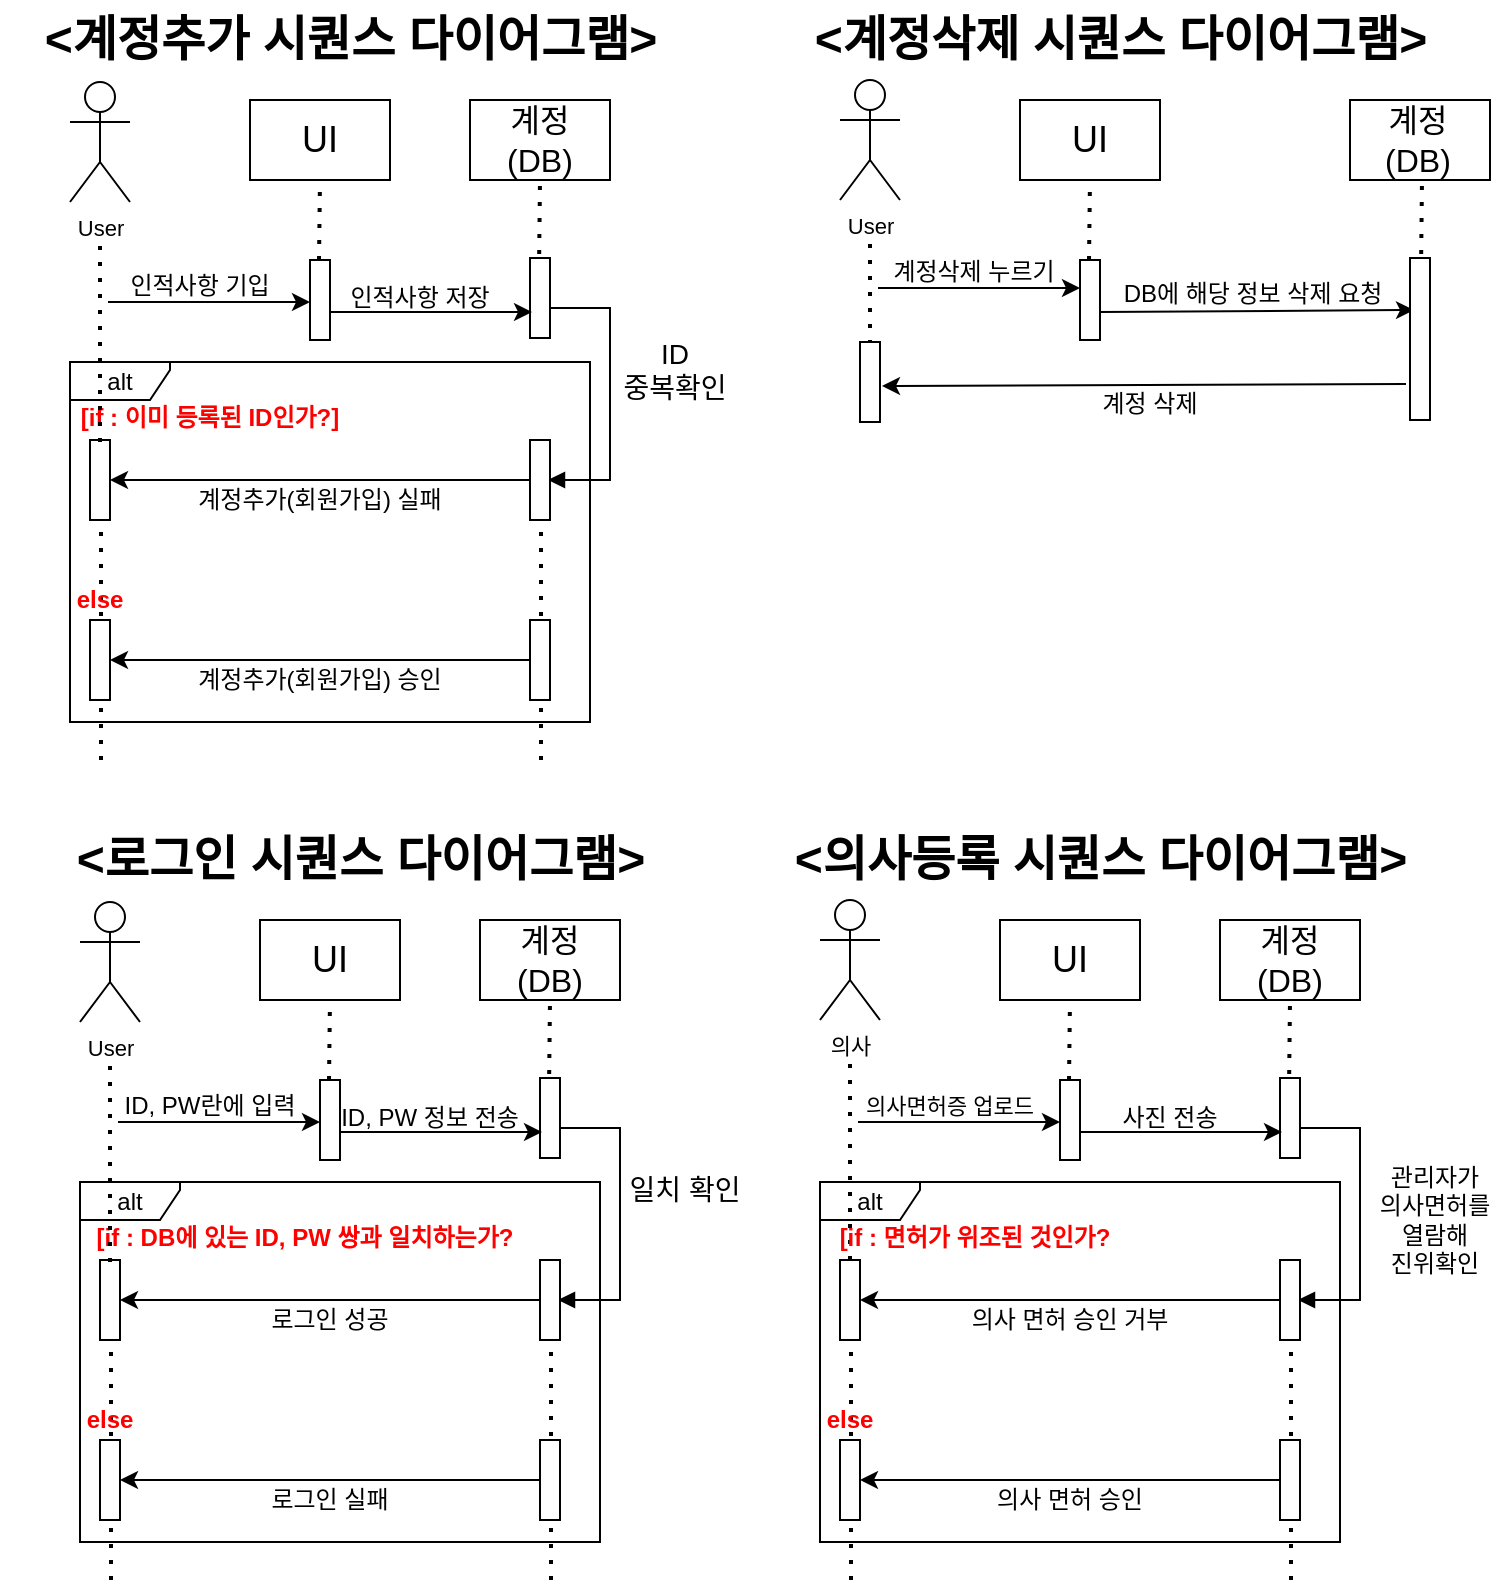<mxfile version="14.6.11" type="device"><diagram id="Q5XfDbSXSP2wn8ovhLd9" name="Page-1"><mxGraphModel dx="1422" dy="762" grid="1" gridSize="10" guides="1" tooltips="1" connect="1" arrows="1" fold="1" page="1" pageScale="1" pageWidth="827" pageHeight="1169" math="0" shadow="0"><root><mxCell id="0"/><mxCell id="1" parent="0"/><mxCell id="e2ZAd54SRRPIJOJSaUn3-184" value="" style="group" vertex="1" connectable="0" parent="1"><mxGeometry x="45" y="10" width="350" height="380" as="geometry"/></mxCell><mxCell id="e2ZAd54SRRPIJOJSaUn3-59" value="" style="endArrow=none;dashed=1;html=1;dashPattern=1 3;strokeWidth=2;" edge="1" parent="e2ZAd54SRRPIJOJSaUn3-184"><mxGeometry x="255.5" y="200" width="50" height="50" as="geometry"><mxPoint x="270.5" y="380" as="sourcePoint"/><mxPoint x="270.5" y="260" as="targetPoint"/></mxGeometry></mxCell><mxCell id="e2ZAd54SRRPIJOJSaUn3-58" value="" style="endArrow=none;dashed=1;html=1;dashPattern=1 3;strokeWidth=2;" edge="1" parent="e2ZAd54SRRPIJOJSaUn3-184"><mxGeometry x="35.5" y="200" width="50" height="50" as="geometry"><mxPoint x="50.5" y="380" as="sourcePoint"/><mxPoint x="50.5" y="260" as="targetPoint"/></mxGeometry></mxCell><mxCell id="e2ZAd54SRRPIJOJSaUn3-48" value="alt" style="shape=umlFrame;whiteSpace=wrap;html=1;fontSize=12;width=50;height=19;" vertex="1" parent="e2ZAd54SRRPIJOJSaUn3-184"><mxGeometry x="35" y="181" width="260" height="180" as="geometry"/></mxCell><mxCell id="e2ZAd54SRRPIJOJSaUn3-44" value="&amp;lt;계정추가 시퀀스 다이어그램&amp;gt;" style="text;strokeColor=none;fillColor=none;html=1;fontSize=24;fontStyle=1;verticalAlign=middle;align=center;" vertex="1" parent="e2ZAd54SRRPIJOJSaUn3-184"><mxGeometry width="350" height="40" as="geometry"/></mxCell><mxCell id="e2ZAd54SRRPIJOJSaUn3-4" value="" style="endArrow=classic;html=1;" edge="1" parent="e2ZAd54SRRPIJOJSaUn3-184"><mxGeometry x="35" y="29" width="50" height="50" as="geometry"><mxPoint x="54" y="151" as="sourcePoint"/><mxPoint x="155" y="151" as="targetPoint"/></mxGeometry></mxCell><mxCell id="e2ZAd54SRRPIJOJSaUn3-9" value="" style="group" vertex="1" connectable="0" parent="e2ZAd54SRRPIJOJSaUn3-184"><mxGeometry x="125" y="50" width="70" height="143" as="geometry"/></mxCell><mxCell id="e2ZAd54SRRPIJOJSaUn3-6" value="" style="endArrow=none;dashed=1;html=1;dashPattern=1 3;strokeWidth=2;" edge="1" parent="e2ZAd54SRRPIJOJSaUn3-9"><mxGeometry width="50" height="50" relative="1" as="geometry"><mxPoint x="34.5" y="80" as="sourcePoint"/><mxPoint x="35" y="40" as="targetPoint"/></mxGeometry></mxCell><mxCell id="e2ZAd54SRRPIJOJSaUn3-7" value="" style="verticalLabelPosition=bottom;verticalAlign=top;html=1;shape=mxgraph.basic.rect;fillColor2=none;strokeWidth=1;size=20;indent=5;" vertex="1" parent="e2ZAd54SRRPIJOJSaUn3-9"><mxGeometry width="70" height="40" as="geometry"/></mxCell><mxCell id="e2ZAd54SRRPIJOJSaUn3-8" value="UI" style="text;html=1;strokeColor=none;fillColor=none;align=center;verticalAlign=middle;whiteSpace=wrap;rounded=0;fontSize=18;" vertex="1" parent="e2ZAd54SRRPIJOJSaUn3-9"><mxGeometry y="5" width="70" height="30" as="geometry"/></mxCell><mxCell id="e2ZAd54SRRPIJOJSaUn3-33" value="인적사항 기입" style="text;html=1;strokeColor=none;fillColor=none;align=center;verticalAlign=middle;whiteSpace=wrap;rounded=0;fontSize=12;" vertex="1" parent="e2ZAd54SRRPIJOJSaUn3-9"><mxGeometry x="-80" y="83" width="110" height="20" as="geometry"/></mxCell><mxCell id="e2ZAd54SRRPIJOJSaUn3-10" value="" style="group" vertex="1" connectable="0" parent="e2ZAd54SRRPIJOJSaUn3-184"><mxGeometry x="235" y="41" width="70" height="143" as="geometry"/></mxCell><mxCell id="e2ZAd54SRRPIJOJSaUn3-12" value="" style="endArrow=none;dashed=1;html=1;dashPattern=1 3;strokeWidth=2;entryX=0.5;entryY=1;entryDx=0;entryDy=0;entryPerimeter=0;" edge="1" parent="e2ZAd54SRRPIJOJSaUn3-10" target="e2ZAd54SRRPIJOJSaUn3-13"><mxGeometry width="50" height="50" relative="1" as="geometry"><mxPoint x="34.5" y="94" as="sourcePoint"/><mxPoint x="35" y="54" as="targetPoint"/></mxGeometry></mxCell><mxCell id="e2ZAd54SRRPIJOJSaUn3-13" value="" style="verticalLabelPosition=bottom;verticalAlign=top;html=1;shape=mxgraph.basic.rect;fillColor2=none;strokeWidth=1;size=20;indent=5;" vertex="1" parent="e2ZAd54SRRPIJOJSaUn3-10"><mxGeometry y="9" width="70" height="40" as="geometry"/></mxCell><mxCell id="e2ZAd54SRRPIJOJSaUn3-14" value="계정&lt;br style=&quot;font-size: 16px;&quot;&gt;(DB)" style="text;html=1;strokeColor=none;fillColor=none;align=center;verticalAlign=middle;whiteSpace=wrap;rounded=0;fontSize=16;" vertex="1" parent="e2ZAd54SRRPIJOJSaUn3-10"><mxGeometry y="14" width="70" height="30" as="geometry"/></mxCell><mxCell id="e2ZAd54SRRPIJOJSaUn3-37" value="인적사항 저장" style="text;html=1;strokeColor=none;fillColor=none;align=center;verticalAlign=middle;whiteSpace=wrap;rounded=0;fontSize=12;" vertex="1" parent="e2ZAd54SRRPIJOJSaUn3-10"><mxGeometry x="-80" y="98" width="110" height="20" as="geometry"/></mxCell><mxCell id="e2ZAd54SRRPIJOJSaUn3-56" value="" style="verticalLabelPosition=bottom;verticalAlign=top;html=1;shape=mxgraph.basic.rect;fillColor2=none;strokeWidth=1;size=20;indent=5;" vertex="1" parent="e2ZAd54SRRPIJOJSaUn3-10"><mxGeometry x="-80" y="89" width="10" height="40" as="geometry"/></mxCell><mxCell id="e2ZAd54SRRPIJOJSaUn3-54" value="" style="verticalLabelPosition=bottom;verticalAlign=top;html=1;shape=mxgraph.basic.rect;fillColor2=none;strokeWidth=1;size=20;indent=5;" vertex="1" parent="e2ZAd54SRRPIJOJSaUn3-10"><mxGeometry x="30" y="88" width="10" height="40" as="geometry"/></mxCell><mxCell id="e2ZAd54SRRPIJOJSaUn3-15" value="" style="endArrow=classic;html=1;" edge="1" parent="e2ZAd54SRRPIJOJSaUn3-184"><mxGeometry x="36" y="16" width="50" height="50" as="geometry"><mxPoint x="165" y="156" as="sourcePoint"/><mxPoint x="266" y="156" as="targetPoint"/></mxGeometry></mxCell><mxCell id="e2ZAd54SRRPIJOJSaUn3-17" value="&lt;font style=&quot;font-size: 14px;&quot;&gt;ID&lt;br style=&quot;font-size: 14px;&quot;&gt;중복확인&lt;/font&gt;" style="edgeStyle=orthogonalEdgeStyle;html=1;align=center;spacingLeft=2;endArrow=block;rounded=0;entryX=0.9;entryY=0.5;fontSize=14;entryDx=0;entryDy=0;entryPerimeter=0;exitX=1;exitY=0.733;exitDx=0;exitDy=0;exitPerimeter=0;startArrow=none;" edge="1" parent="e2ZAd54SRRPIJOJSaUn3-184" source="e2ZAd54SRRPIJOJSaUn3-54"><mxGeometry x="-45" y="-10" as="geometry"><mxPoint x="275" y="167.98" as="sourcePoint"/><Array as="points"><mxPoint x="275" y="154"/><mxPoint x="305" y="154"/><mxPoint x="305" y="240"/></Array><mxPoint x="274" y="240" as="targetPoint"/><mxPoint x="61" y="-14" as="offset"/></mxGeometry></mxCell><mxCell id="e2ZAd54SRRPIJOJSaUn3-3" value="" style="verticalLabelPosition=bottom;verticalAlign=top;html=1;shape=mxgraph.basic.rect;fillColor2=none;strokeWidth=1;size=20;indent=5;" vertex="1" parent="e2ZAd54SRRPIJOJSaUn3-184"><mxGeometry x="45" y="220" width="10" height="40" as="geometry"/></mxCell><mxCell id="e2ZAd54SRRPIJOJSaUn3-18" value="" style="endArrow=classic;html=1;" edge="1" parent="e2ZAd54SRRPIJOJSaUn3-184"><mxGeometry x="45" y="210" width="50" height="50" as="geometry"><mxPoint x="265" y="240" as="sourcePoint"/><mxPoint x="55" y="240" as="targetPoint"/></mxGeometry></mxCell><mxCell id="e2ZAd54SRRPIJOJSaUn3-38" value="계정추가(회원가입) 실패" style="text;html=1;strokeColor=none;fillColor=none;align=center;verticalAlign=middle;whiteSpace=wrap;rounded=0;fontSize=12;" vertex="1" parent="e2ZAd54SRRPIJOJSaUn3-184"><mxGeometry x="90" y="240" width="140" height="20" as="geometry"/></mxCell><mxCell id="e2ZAd54SRRPIJOJSaUn3-24" value="" style="endArrow=classic;html=1;" edge="1" parent="e2ZAd54SRRPIJOJSaUn3-184"><mxGeometry x="45" y="300" width="50" height="50" as="geometry"><mxPoint x="265" y="330" as="sourcePoint"/><mxPoint x="55" y="330" as="targetPoint"/></mxGeometry></mxCell><mxCell id="e2ZAd54SRRPIJOJSaUn3-39" value="계정추가(회원가입) 승인" style="text;html=1;strokeColor=none;fillColor=none;align=center;verticalAlign=middle;whiteSpace=wrap;rounded=0;fontSize=12;" vertex="1" parent="e2ZAd54SRRPIJOJSaUn3-184"><mxGeometry x="90" y="330" width="140" height="20" as="geometry"/></mxCell><mxCell id="e2ZAd54SRRPIJOJSaUn3-51" value="" style="verticalLabelPosition=bottom;verticalAlign=top;html=1;shape=mxgraph.basic.rect;fillColor2=none;strokeWidth=1;size=20;indent=5;" vertex="1" parent="e2ZAd54SRRPIJOJSaUn3-184"><mxGeometry x="45" y="310" width="10" height="40" as="geometry"/></mxCell><mxCell id="e2ZAd54SRRPIJOJSaUn3-52" value="" style="verticalLabelPosition=bottom;verticalAlign=top;html=1;shape=mxgraph.basic.rect;fillColor2=none;strokeWidth=1;size=20;indent=5;" vertex="1" parent="e2ZAd54SRRPIJOJSaUn3-184"><mxGeometry x="265" y="310" width="10" height="40" as="geometry"/></mxCell><mxCell id="e2ZAd54SRRPIJOJSaUn3-53" value="" style="verticalLabelPosition=bottom;verticalAlign=top;html=1;shape=mxgraph.basic.rect;fillColor2=none;strokeWidth=1;size=20;indent=5;" vertex="1" parent="e2ZAd54SRRPIJOJSaUn3-184"><mxGeometry x="265" y="220" width="10" height="40" as="geometry"/></mxCell><mxCell id="e2ZAd54SRRPIJOJSaUn3-60" value="[if : 이미 등록된 ID인가?]" style="text;html=1;strokeColor=none;fillColor=none;align=center;verticalAlign=middle;whiteSpace=wrap;rounded=0;fontSize=12;fontColor=#FF0000;fontStyle=1" vertex="1" parent="e2ZAd54SRRPIJOJSaUn3-184"><mxGeometry x="35" y="199" width="140" height="20" as="geometry"/></mxCell><mxCell id="e2ZAd54SRRPIJOJSaUn3-61" value="else" style="text;html=1;strokeColor=none;fillColor=none;align=center;verticalAlign=middle;whiteSpace=wrap;rounded=0;fontSize=12;fontColor=#FF0000;fontStyle=1" vertex="1" parent="e2ZAd54SRRPIJOJSaUn3-184"><mxGeometry x="30" y="290" width="40" height="20" as="geometry"/></mxCell><mxCell id="e2ZAd54SRRPIJOJSaUn3-177" value="" style="endArrow=none;dashed=1;html=1;dashPattern=1 3;strokeWidth=2;" edge="1" parent="e2ZAd54SRRPIJOJSaUn3-184"><mxGeometry x="35" y="41" width="50" height="50" as="geometry"><mxPoint x="50" y="221" as="sourcePoint"/><mxPoint x="50" y="121" as="targetPoint"/></mxGeometry></mxCell><mxCell id="e2ZAd54SRRPIJOJSaUn3-178" value="User" style="shape=umlActor;verticalLabelPosition=bottom;verticalAlign=top;html=1;fontSize=11;" vertex="1" parent="e2ZAd54SRRPIJOJSaUn3-184"><mxGeometry x="35" y="41" width="30" height="60" as="geometry"/></mxCell><mxCell id="e2ZAd54SRRPIJOJSaUn3-185" value="" style="group" vertex="1" connectable="0" parent="1"><mxGeometry x="430" y="10" width="360" height="213" as="geometry"/></mxCell><mxCell id="e2ZAd54SRRPIJOJSaUn3-181" value="" style="endArrow=none;dashed=1;html=1;dashPattern=1 3;strokeWidth=2;" edge="1" parent="e2ZAd54SRRPIJOJSaUn3-185"><mxGeometry x="35" y="40" width="50" height="50" as="geometry"><mxPoint x="50" y="180" as="sourcePoint"/><mxPoint x="50" y="120" as="targetPoint"/></mxGeometry></mxCell><mxCell id="e2ZAd54SRRPIJOJSaUn3-99" value="&amp;lt;계정삭제 시퀀스 다이어그램&amp;gt;" style="text;strokeColor=none;fillColor=none;html=1;fontSize=24;fontStyle=1;verticalAlign=middle;align=center;" vertex="1" parent="e2ZAd54SRRPIJOJSaUn3-185"><mxGeometry width="350" height="40" as="geometry"/></mxCell><mxCell id="e2ZAd54SRRPIJOJSaUn3-102" value="" style="endArrow=classic;html=1;" edge="1" parent="e2ZAd54SRRPIJOJSaUn3-185"><mxGeometry x="35" y="22" width="50" height="50" as="geometry"><mxPoint x="54" y="144" as="sourcePoint"/><mxPoint x="155" y="144" as="targetPoint"/></mxGeometry></mxCell><mxCell id="e2ZAd54SRRPIJOJSaUn3-103" value="" style="group" vertex="1" connectable="0" parent="e2ZAd54SRRPIJOJSaUn3-185"><mxGeometry x="125" y="50" width="70" height="143" as="geometry"/></mxCell><mxCell id="e2ZAd54SRRPIJOJSaUn3-104" value="" style="endArrow=none;dashed=1;html=1;dashPattern=1 3;strokeWidth=2;" edge="1" parent="e2ZAd54SRRPIJOJSaUn3-103"><mxGeometry width="50" height="50" relative="1" as="geometry"><mxPoint x="34.5" y="80" as="sourcePoint"/><mxPoint x="35" y="40" as="targetPoint"/></mxGeometry></mxCell><mxCell id="e2ZAd54SRRPIJOJSaUn3-105" value="" style="verticalLabelPosition=bottom;verticalAlign=top;html=1;shape=mxgraph.basic.rect;fillColor2=none;strokeWidth=1;size=20;indent=5;" vertex="1" parent="e2ZAd54SRRPIJOJSaUn3-103"><mxGeometry width="70" height="40" as="geometry"/></mxCell><mxCell id="e2ZAd54SRRPIJOJSaUn3-106" value="UI" style="text;html=1;strokeColor=none;fillColor=none;align=center;verticalAlign=middle;whiteSpace=wrap;rounded=0;fontSize=18;" vertex="1" parent="e2ZAd54SRRPIJOJSaUn3-103"><mxGeometry y="5" width="70" height="30" as="geometry"/></mxCell><mxCell id="e2ZAd54SRRPIJOJSaUn3-107" value="계정삭제 누르기" style="text;html=1;strokeColor=none;fillColor=none;align=center;verticalAlign=middle;whiteSpace=wrap;rounded=0;fontSize=12;" vertex="1" parent="e2ZAd54SRRPIJOJSaUn3-103"><mxGeometry x="-78" y="76" width="110" height="20" as="geometry"/></mxCell><mxCell id="e2ZAd54SRRPIJOJSaUn3-115" value="" style="endArrow=classic;html=1;entryX=0.2;entryY=0.321;entryDx=0;entryDy=0;entryPerimeter=0;" edge="1" parent="e2ZAd54SRRPIJOJSaUn3-185" target="e2ZAd54SRRPIJOJSaUn3-114"><mxGeometry x="36" y="16" width="50" height="50" as="geometry"><mxPoint x="165" y="156" as="sourcePoint"/><mxPoint x="266" y="156" as="targetPoint"/></mxGeometry></mxCell><mxCell id="e2ZAd54SRRPIJOJSaUn3-118" value="" style="endArrow=classic;html=1;exitX=-0.3;exitY=0.778;exitDx=0;exitDy=0;exitPerimeter=0;" edge="1" parent="e2ZAd54SRRPIJOJSaUn3-185"><mxGeometry x="46" y="163" width="50" height="50" as="geometry"><mxPoint x="318" y="192.018" as="sourcePoint"/><mxPoint x="56" y="193" as="targetPoint"/></mxGeometry></mxCell><mxCell id="e2ZAd54SRRPIJOJSaUn3-119" value="계정 삭제" style="text;html=1;strokeColor=none;fillColor=none;align=center;verticalAlign=middle;whiteSpace=wrap;rounded=0;fontSize=12;" vertex="1" parent="e2ZAd54SRRPIJOJSaUn3-185"><mxGeometry x="155" y="190" width="70" height="23" as="geometry"/></mxCell><mxCell id="e2ZAd54SRRPIJOJSaUn3-109" value="" style="endArrow=none;dashed=1;html=1;dashPattern=1 3;strokeWidth=2;entryX=0.5;entryY=1;entryDx=0;entryDy=0;entryPerimeter=0;" edge="1" parent="e2ZAd54SRRPIJOJSaUn3-185"><mxGeometry x="291" y="41" width="50" height="50" as="geometry"><mxPoint x="325.5" y="135" as="sourcePoint"/><mxPoint x="326" y="90" as="targetPoint"/></mxGeometry></mxCell><mxCell id="e2ZAd54SRRPIJOJSaUn3-110" value="" style="verticalLabelPosition=bottom;verticalAlign=top;html=1;shape=mxgraph.basic.rect;fillColor2=none;strokeWidth=1;size=20;indent=5;" vertex="1" parent="e2ZAd54SRRPIJOJSaUn3-185"><mxGeometry x="290" y="50" width="70" height="40" as="geometry"/></mxCell><mxCell id="e2ZAd54SRRPIJOJSaUn3-111" value="계정&lt;br style=&quot;font-size: 16px;&quot;&gt;(DB)" style="text;html=1;strokeColor=none;fillColor=none;align=center;verticalAlign=middle;whiteSpace=wrap;rounded=0;fontSize=16;" vertex="1" parent="e2ZAd54SRRPIJOJSaUn3-185"><mxGeometry x="289" y="55" width="70" height="30" as="geometry"/></mxCell><mxCell id="e2ZAd54SRRPIJOJSaUn3-112" value="DB에 해당 정보 삭제 요청" style="text;html=1;strokeColor=none;fillColor=none;align=center;verticalAlign=middle;whiteSpace=wrap;rounded=0;fontSize=12;" vertex="1" parent="e2ZAd54SRRPIJOJSaUn3-185"><mxGeometry x="169" y="137" width="145" height="20" as="geometry"/></mxCell><mxCell id="e2ZAd54SRRPIJOJSaUn3-113" value="" style="verticalLabelPosition=bottom;verticalAlign=top;html=1;shape=mxgraph.basic.rect;fillColor2=none;strokeWidth=1;size=20;indent=5;" vertex="1" parent="e2ZAd54SRRPIJOJSaUn3-185"><mxGeometry x="155" y="130" width="10" height="40" as="geometry"/></mxCell><mxCell id="e2ZAd54SRRPIJOJSaUn3-114" value="" style="verticalLabelPosition=bottom;verticalAlign=top;html=1;shape=mxgraph.basic.rect;fillColor2=none;strokeWidth=1;size=20;indent=5;" vertex="1" parent="e2ZAd54SRRPIJOJSaUn3-185"><mxGeometry x="320" y="129" width="10" height="81" as="geometry"/></mxCell><mxCell id="e2ZAd54SRRPIJOJSaUn3-128" value="" style="verticalLabelPosition=bottom;verticalAlign=top;html=1;shape=mxgraph.basic.rect;fillColor2=none;strokeWidth=1;size=20;indent=5;" vertex="1" parent="e2ZAd54SRRPIJOJSaUn3-185"><mxGeometry x="45" y="171" width="10" height="40" as="geometry"/></mxCell><mxCell id="e2ZAd54SRRPIJOJSaUn3-182" value="User" style="shape=umlActor;verticalLabelPosition=bottom;verticalAlign=top;html=1;fontSize=11;" vertex="1" parent="e2ZAd54SRRPIJOJSaUn3-185"><mxGeometry x="35" y="40" width="30" height="60" as="geometry"/></mxCell><mxCell id="e2ZAd54SRRPIJOJSaUn3-186" value="" style="group" vertex="1" connectable="0" parent="1"><mxGeometry x="50" y="420" width="350" height="380" as="geometry"/></mxCell><mxCell id="e2ZAd54SRRPIJOJSaUn3-64" value="" style="endArrow=none;dashed=1;html=1;dashPattern=1 3;strokeWidth=2;" edge="1" parent="e2ZAd54SRRPIJOJSaUn3-186"><mxGeometry x="255.5" y="200" width="50" height="50" as="geometry"><mxPoint x="270.5" y="380" as="sourcePoint"/><mxPoint x="270.5" y="260" as="targetPoint"/></mxGeometry></mxCell><mxCell id="e2ZAd54SRRPIJOJSaUn3-65" value="" style="endArrow=none;dashed=1;html=1;dashPattern=1 3;strokeWidth=2;" edge="1" parent="e2ZAd54SRRPIJOJSaUn3-186"><mxGeometry x="35.5" y="200" width="50" height="50" as="geometry"><mxPoint x="50.5" y="380" as="sourcePoint"/><mxPoint x="50.5" y="260" as="targetPoint"/></mxGeometry></mxCell><mxCell id="e2ZAd54SRRPIJOJSaUn3-66" value="alt" style="shape=umlFrame;whiteSpace=wrap;html=1;fontSize=12;width=50;height=19;" vertex="1" parent="e2ZAd54SRRPIJOJSaUn3-186"><mxGeometry x="35" y="181" width="260" height="180" as="geometry"/></mxCell><mxCell id="e2ZAd54SRRPIJOJSaUn3-67" value="&amp;lt;로그인 시퀀스 다이어그램&amp;gt;" style="text;strokeColor=none;fillColor=none;html=1;fontSize=24;fontStyle=1;verticalAlign=middle;align=center;" vertex="1" parent="e2ZAd54SRRPIJOJSaUn3-186"><mxGeometry width="350" height="40" as="geometry"/></mxCell><mxCell id="e2ZAd54SRRPIJOJSaUn3-70" value="" style="endArrow=classic;html=1;" edge="1" parent="e2ZAd54SRRPIJOJSaUn3-186"><mxGeometry x="35" y="29" width="50" height="50" as="geometry"><mxPoint x="54" y="151" as="sourcePoint"/><mxPoint x="155" y="151" as="targetPoint"/></mxGeometry></mxCell><mxCell id="e2ZAd54SRRPIJOJSaUn3-71" value="" style="group" vertex="1" connectable="0" parent="e2ZAd54SRRPIJOJSaUn3-186"><mxGeometry x="125" y="50" width="70" height="143" as="geometry"/></mxCell><mxCell id="e2ZAd54SRRPIJOJSaUn3-72" value="" style="endArrow=none;dashed=1;html=1;dashPattern=1 3;strokeWidth=2;" edge="1" parent="e2ZAd54SRRPIJOJSaUn3-71"><mxGeometry width="50" height="50" relative="1" as="geometry"><mxPoint x="34.5" y="80" as="sourcePoint"/><mxPoint x="35" y="40" as="targetPoint"/></mxGeometry></mxCell><mxCell id="e2ZAd54SRRPIJOJSaUn3-73" value="" style="verticalLabelPosition=bottom;verticalAlign=top;html=1;shape=mxgraph.basic.rect;fillColor2=none;strokeWidth=1;size=20;indent=5;" vertex="1" parent="e2ZAd54SRRPIJOJSaUn3-71"><mxGeometry width="70" height="40" as="geometry"/></mxCell><mxCell id="e2ZAd54SRRPIJOJSaUn3-74" value="UI" style="text;html=1;strokeColor=none;fillColor=none;align=center;verticalAlign=middle;whiteSpace=wrap;rounded=0;fontSize=18;" vertex="1" parent="e2ZAd54SRRPIJOJSaUn3-71"><mxGeometry y="5" width="70" height="30" as="geometry"/></mxCell><mxCell id="e2ZAd54SRRPIJOJSaUn3-75" value="ID, PW란에 입력" style="text;html=1;strokeColor=none;fillColor=none;align=center;verticalAlign=middle;whiteSpace=wrap;rounded=0;fontSize=12;" vertex="1" parent="e2ZAd54SRRPIJOJSaUn3-71"><mxGeometry x="-80" y="83" width="110" height="20" as="geometry"/></mxCell><mxCell id="e2ZAd54SRRPIJOJSaUn3-76" value="" style="group" vertex="1" connectable="0" parent="e2ZAd54SRRPIJOJSaUn3-186"><mxGeometry x="235" y="41" width="70" height="143" as="geometry"/></mxCell><mxCell id="e2ZAd54SRRPIJOJSaUn3-77" value="" style="endArrow=none;dashed=1;html=1;dashPattern=1 3;strokeWidth=2;entryX=0.5;entryY=1;entryDx=0;entryDy=0;entryPerimeter=0;" edge="1" parent="e2ZAd54SRRPIJOJSaUn3-76" target="e2ZAd54SRRPIJOJSaUn3-78"><mxGeometry width="50" height="50" relative="1" as="geometry"><mxPoint x="34.5" y="94" as="sourcePoint"/><mxPoint x="35" y="54" as="targetPoint"/></mxGeometry></mxCell><mxCell id="e2ZAd54SRRPIJOJSaUn3-78" value="" style="verticalLabelPosition=bottom;verticalAlign=top;html=1;shape=mxgraph.basic.rect;fillColor2=none;strokeWidth=1;size=20;indent=5;" vertex="1" parent="e2ZAd54SRRPIJOJSaUn3-76"><mxGeometry y="9" width="70" height="40" as="geometry"/></mxCell><mxCell id="e2ZAd54SRRPIJOJSaUn3-79" value="계정&lt;br style=&quot;font-size: 16px;&quot;&gt;(DB)" style="text;html=1;strokeColor=none;fillColor=none;align=center;verticalAlign=middle;whiteSpace=wrap;rounded=0;fontSize=16;" vertex="1" parent="e2ZAd54SRRPIJOJSaUn3-76"><mxGeometry y="14" width="70" height="30" as="geometry"/></mxCell><mxCell id="e2ZAd54SRRPIJOJSaUn3-80" value="ID, PW 정보 전송" style="text;html=1;strokeColor=none;fillColor=none;align=center;verticalAlign=middle;whiteSpace=wrap;rounded=0;fontSize=12;" vertex="1" parent="e2ZAd54SRRPIJOJSaUn3-76"><mxGeometry x="-80" y="98" width="110" height="20" as="geometry"/></mxCell><mxCell id="e2ZAd54SRRPIJOJSaUn3-81" value="" style="verticalLabelPosition=bottom;verticalAlign=top;html=1;shape=mxgraph.basic.rect;fillColor2=none;strokeWidth=1;size=20;indent=5;" vertex="1" parent="e2ZAd54SRRPIJOJSaUn3-76"><mxGeometry x="-80" y="89" width="10" height="40" as="geometry"/></mxCell><mxCell id="e2ZAd54SRRPIJOJSaUn3-82" value="" style="verticalLabelPosition=bottom;verticalAlign=top;html=1;shape=mxgraph.basic.rect;fillColor2=none;strokeWidth=1;size=20;indent=5;" vertex="1" parent="e2ZAd54SRRPIJOJSaUn3-76"><mxGeometry x="30" y="88" width="10" height="40" as="geometry"/></mxCell><mxCell id="e2ZAd54SRRPIJOJSaUn3-83" value="" style="endArrow=classic;html=1;" edge="1" parent="e2ZAd54SRRPIJOJSaUn3-186"><mxGeometry x="36" y="16" width="50" height="50" as="geometry"><mxPoint x="165" y="156" as="sourcePoint"/><mxPoint x="266" y="156" as="targetPoint"/></mxGeometry></mxCell><mxCell id="e2ZAd54SRRPIJOJSaUn3-84" value="일치 확인" style="edgeStyle=orthogonalEdgeStyle;html=1;align=center;spacingLeft=2;endArrow=block;rounded=0;entryX=0.9;entryY=0.5;fontSize=14;entryDx=0;entryDy=0;entryPerimeter=0;exitX=1;exitY=0.733;exitDx=0;exitDy=0;exitPerimeter=0;startArrow=none;" edge="1" parent="e2ZAd54SRRPIJOJSaUn3-186" source="e2ZAd54SRRPIJOJSaUn3-82"><mxGeometry x="-45" y="-10" as="geometry"><mxPoint x="275" y="167.98" as="sourcePoint"/><Array as="points"><mxPoint x="275" y="154"/><mxPoint x="305" y="154"/><mxPoint x="305" y="240"/></Array><mxPoint x="274" y="240" as="targetPoint"/><mxPoint x="61" y="-14" as="offset"/></mxGeometry></mxCell><mxCell id="e2ZAd54SRRPIJOJSaUn3-85" value="" style="verticalLabelPosition=bottom;verticalAlign=top;html=1;shape=mxgraph.basic.rect;fillColor2=none;strokeWidth=1;size=20;indent=5;" vertex="1" parent="e2ZAd54SRRPIJOJSaUn3-186"><mxGeometry x="45" y="220" width="10" height="40" as="geometry"/></mxCell><mxCell id="e2ZAd54SRRPIJOJSaUn3-86" value="" style="endArrow=classic;html=1;" edge="1" parent="e2ZAd54SRRPIJOJSaUn3-186"><mxGeometry x="45" y="210" width="50" height="50" as="geometry"><mxPoint x="265" y="240" as="sourcePoint"/><mxPoint x="55" y="240" as="targetPoint"/></mxGeometry></mxCell><mxCell id="e2ZAd54SRRPIJOJSaUn3-87" value="로그인 성공" style="text;html=1;strokeColor=none;fillColor=none;align=center;verticalAlign=middle;whiteSpace=wrap;rounded=0;fontSize=12;" vertex="1" parent="e2ZAd54SRRPIJOJSaUn3-186"><mxGeometry x="90" y="240" width="140" height="20" as="geometry"/></mxCell><mxCell id="e2ZAd54SRRPIJOJSaUn3-88" value="" style="endArrow=classic;html=1;" edge="1" parent="e2ZAd54SRRPIJOJSaUn3-186"><mxGeometry x="45" y="300" width="50" height="50" as="geometry"><mxPoint x="265" y="330" as="sourcePoint"/><mxPoint x="55" y="330" as="targetPoint"/></mxGeometry></mxCell><mxCell id="e2ZAd54SRRPIJOJSaUn3-89" value="로그인 실패" style="text;html=1;strokeColor=none;fillColor=none;align=center;verticalAlign=middle;whiteSpace=wrap;rounded=0;fontSize=12;" vertex="1" parent="e2ZAd54SRRPIJOJSaUn3-186"><mxGeometry x="90" y="330" width="140" height="20" as="geometry"/></mxCell><mxCell id="e2ZAd54SRRPIJOJSaUn3-90" value="" style="verticalLabelPosition=bottom;verticalAlign=top;html=1;shape=mxgraph.basic.rect;fillColor2=none;strokeWidth=1;size=20;indent=5;" vertex="1" parent="e2ZAd54SRRPIJOJSaUn3-186"><mxGeometry x="45" y="310" width="10" height="40" as="geometry"/></mxCell><mxCell id="e2ZAd54SRRPIJOJSaUn3-91" value="" style="verticalLabelPosition=bottom;verticalAlign=top;html=1;shape=mxgraph.basic.rect;fillColor2=none;strokeWidth=1;size=20;indent=5;" vertex="1" parent="e2ZAd54SRRPIJOJSaUn3-186"><mxGeometry x="265" y="310" width="10" height="40" as="geometry"/></mxCell><mxCell id="e2ZAd54SRRPIJOJSaUn3-92" value="" style="verticalLabelPosition=bottom;verticalAlign=top;html=1;shape=mxgraph.basic.rect;fillColor2=none;strokeWidth=1;size=20;indent=5;" vertex="1" parent="e2ZAd54SRRPIJOJSaUn3-186"><mxGeometry x="265" y="220" width="10" height="40" as="geometry"/></mxCell><mxCell id="e2ZAd54SRRPIJOJSaUn3-93" value="[if : DB에 있는 ID, PW 쌍과 일치하는가?" style="text;html=1;strokeColor=none;fillColor=none;align=center;verticalAlign=middle;whiteSpace=wrap;rounded=0;fontSize=12;fontColor=#FF0000;fontStyle=1" vertex="1" parent="e2ZAd54SRRPIJOJSaUn3-186"><mxGeometry x="35" y="199" width="225" height="20" as="geometry"/></mxCell><mxCell id="e2ZAd54SRRPIJOJSaUn3-94" value="else" style="text;html=1;strokeColor=none;fillColor=none;align=center;verticalAlign=middle;whiteSpace=wrap;rounded=0;fontSize=12;fontColor=#FF0000;fontStyle=1" vertex="1" parent="e2ZAd54SRRPIJOJSaUn3-186"><mxGeometry x="30" y="290" width="40" height="20" as="geometry"/></mxCell><mxCell id="e2ZAd54SRRPIJOJSaUn3-172" value="" style="endArrow=none;dashed=1;html=1;dashPattern=1 3;strokeWidth=2;" edge="1" parent="e2ZAd54SRRPIJOJSaUn3-186"><mxGeometry x="35" y="41" width="50" height="50" as="geometry"><mxPoint x="50" y="221" as="sourcePoint"/><mxPoint x="50" y="121" as="targetPoint"/></mxGeometry></mxCell><mxCell id="e2ZAd54SRRPIJOJSaUn3-173" value="User" style="shape=umlActor;verticalLabelPosition=bottom;verticalAlign=top;html=1;fontSize=11;" vertex="1" parent="e2ZAd54SRRPIJOJSaUn3-186"><mxGeometry x="35" y="41" width="30" height="60" as="geometry"/></mxCell><mxCell id="e2ZAd54SRRPIJOJSaUn3-187" value="" style="group" vertex="1" connectable="0" parent="1"><mxGeometry x="420" y="420" width="350" height="380" as="geometry"/></mxCell><mxCell id="e2ZAd54SRRPIJOJSaUn3-135" value="" style="endArrow=none;dashed=1;html=1;dashPattern=1 3;strokeWidth=2;" edge="1" parent="e2ZAd54SRRPIJOJSaUn3-187"><mxGeometry x="255.5" y="200" width="50" height="50" as="geometry"><mxPoint x="270.5" y="380" as="sourcePoint"/><mxPoint x="270.5" y="260" as="targetPoint"/></mxGeometry></mxCell><mxCell id="e2ZAd54SRRPIJOJSaUn3-136" value="" style="endArrow=none;dashed=1;html=1;dashPattern=1 3;strokeWidth=2;" edge="1" parent="e2ZAd54SRRPIJOJSaUn3-187"><mxGeometry x="35.5" y="200" width="50" height="50" as="geometry"><mxPoint x="50.5" y="380" as="sourcePoint"/><mxPoint x="50.5" y="260" as="targetPoint"/></mxGeometry></mxCell><mxCell id="e2ZAd54SRRPIJOJSaUn3-137" value="alt" style="shape=umlFrame;whiteSpace=wrap;html=1;fontSize=12;width=50;height=19;" vertex="1" parent="e2ZAd54SRRPIJOJSaUn3-187"><mxGeometry x="35" y="181" width="260" height="180" as="geometry"/></mxCell><mxCell id="e2ZAd54SRRPIJOJSaUn3-138" value="&amp;lt;의사등록 시퀀스 다이어그램&amp;gt;" style="text;strokeColor=none;fillColor=none;html=1;fontSize=24;fontStyle=1;verticalAlign=middle;align=center;" vertex="1" parent="e2ZAd54SRRPIJOJSaUn3-187"><mxGeometry width="350" height="40" as="geometry"/></mxCell><mxCell id="e2ZAd54SRRPIJOJSaUn3-140" value="" style="endArrow=none;dashed=1;html=1;dashPattern=1 3;strokeWidth=2;" edge="1" parent="e2ZAd54SRRPIJOJSaUn3-187" source="e2ZAd54SRRPIJOJSaUn3-156"><mxGeometry x="35" y="40" width="50" height="50" as="geometry"><mxPoint x="49.5" y="190" as="sourcePoint"/><mxPoint x="50" y="120" as="targetPoint"/></mxGeometry></mxCell><mxCell id="e2ZAd54SRRPIJOJSaUn3-141" value="" style="endArrow=classic;html=1;" edge="1" parent="e2ZAd54SRRPIJOJSaUn3-187"><mxGeometry x="35" y="29" width="50" height="50" as="geometry"><mxPoint x="54" y="151" as="sourcePoint"/><mxPoint x="155" y="151" as="targetPoint"/></mxGeometry></mxCell><mxCell id="e2ZAd54SRRPIJOJSaUn3-142" value="" style="group" vertex="1" connectable="0" parent="e2ZAd54SRRPIJOJSaUn3-187"><mxGeometry x="125" y="50" width="70" height="143" as="geometry"/></mxCell><mxCell id="e2ZAd54SRRPIJOJSaUn3-143" value="" style="endArrow=none;dashed=1;html=1;dashPattern=1 3;strokeWidth=2;" edge="1" parent="e2ZAd54SRRPIJOJSaUn3-142"><mxGeometry width="50" height="50" relative="1" as="geometry"><mxPoint x="34.5" y="80" as="sourcePoint"/><mxPoint x="35" y="40" as="targetPoint"/></mxGeometry></mxCell><mxCell id="e2ZAd54SRRPIJOJSaUn3-144" value="" style="verticalLabelPosition=bottom;verticalAlign=top;html=1;shape=mxgraph.basic.rect;fillColor2=none;strokeWidth=1;size=20;indent=5;" vertex="1" parent="e2ZAd54SRRPIJOJSaUn3-142"><mxGeometry width="70" height="40" as="geometry"/></mxCell><mxCell id="e2ZAd54SRRPIJOJSaUn3-145" value="UI" style="text;html=1;strokeColor=none;fillColor=none;align=center;verticalAlign=middle;whiteSpace=wrap;rounded=0;fontSize=18;" vertex="1" parent="e2ZAd54SRRPIJOJSaUn3-142"><mxGeometry y="5" width="70" height="30" as="geometry"/></mxCell><mxCell id="e2ZAd54SRRPIJOJSaUn3-146" value="의사면허증 업로드" style="text;html=1;strokeColor=none;fillColor=none;align=center;verticalAlign=middle;whiteSpace=wrap;rounded=0;fontSize=11;" vertex="1" parent="e2ZAd54SRRPIJOJSaUn3-142"><mxGeometry x="-80" y="83" width="110" height="20" as="geometry"/></mxCell><mxCell id="e2ZAd54SRRPIJOJSaUn3-147" value="" style="group" vertex="1" connectable="0" parent="e2ZAd54SRRPIJOJSaUn3-187"><mxGeometry x="235" y="41" width="70" height="143" as="geometry"/></mxCell><mxCell id="e2ZAd54SRRPIJOJSaUn3-148" value="" style="endArrow=none;dashed=1;html=1;dashPattern=1 3;strokeWidth=2;entryX=0.5;entryY=1;entryDx=0;entryDy=0;entryPerimeter=0;" edge="1" parent="e2ZAd54SRRPIJOJSaUn3-147" target="e2ZAd54SRRPIJOJSaUn3-149"><mxGeometry width="50" height="50" relative="1" as="geometry"><mxPoint x="34.5" y="94" as="sourcePoint"/><mxPoint x="35" y="54" as="targetPoint"/></mxGeometry></mxCell><mxCell id="e2ZAd54SRRPIJOJSaUn3-149" value="" style="verticalLabelPosition=bottom;verticalAlign=top;html=1;shape=mxgraph.basic.rect;fillColor2=none;strokeWidth=1;size=20;indent=5;" vertex="1" parent="e2ZAd54SRRPIJOJSaUn3-147"><mxGeometry y="9" width="70" height="40" as="geometry"/></mxCell><mxCell id="e2ZAd54SRRPIJOJSaUn3-150" value="계정&lt;br style=&quot;font-size: 16px;&quot;&gt;(DB)" style="text;html=1;strokeColor=none;fillColor=none;align=center;verticalAlign=middle;whiteSpace=wrap;rounded=0;fontSize=16;" vertex="1" parent="e2ZAd54SRRPIJOJSaUn3-147"><mxGeometry y="14" width="70" height="30" as="geometry"/></mxCell><mxCell id="e2ZAd54SRRPIJOJSaUn3-151" value="사진 전송" style="text;html=1;strokeColor=none;fillColor=none;align=center;verticalAlign=middle;whiteSpace=wrap;rounded=0;fontSize=12;" vertex="1" parent="e2ZAd54SRRPIJOJSaUn3-147"><mxGeometry x="-80" y="98" width="110" height="20" as="geometry"/></mxCell><mxCell id="e2ZAd54SRRPIJOJSaUn3-152" value="" style="verticalLabelPosition=bottom;verticalAlign=top;html=1;shape=mxgraph.basic.rect;fillColor2=none;strokeWidth=1;size=20;indent=5;" vertex="1" parent="e2ZAd54SRRPIJOJSaUn3-147"><mxGeometry x="-80" y="89" width="10" height="40" as="geometry"/></mxCell><mxCell id="e2ZAd54SRRPIJOJSaUn3-153" value="" style="verticalLabelPosition=bottom;verticalAlign=top;html=1;shape=mxgraph.basic.rect;fillColor2=none;strokeWidth=1;size=20;indent=5;" vertex="1" parent="e2ZAd54SRRPIJOJSaUn3-147"><mxGeometry x="30" y="88" width="10" height="40" as="geometry"/></mxCell><mxCell id="e2ZAd54SRRPIJOJSaUn3-154" value="" style="endArrow=classic;html=1;" edge="1" parent="e2ZAd54SRRPIJOJSaUn3-187"><mxGeometry x="36" y="16" width="50" height="50" as="geometry"><mxPoint x="165" y="156" as="sourcePoint"/><mxPoint x="266" y="156" as="targetPoint"/></mxGeometry></mxCell><mxCell id="e2ZAd54SRRPIJOJSaUn3-155" value="관리자가&lt;br style=&quot;font-size: 12px;&quot;&gt;의사면허를&lt;br style=&quot;font-size: 12px;&quot;&gt;열람해 &lt;br style=&quot;font-size: 12px;&quot;&gt;진위확인" style="edgeStyle=orthogonalEdgeStyle;html=1;align=center;spacingLeft=2;endArrow=block;rounded=0;entryX=0.9;entryY=0.5;fontSize=12;entryDx=0;entryDy=0;entryPerimeter=0;exitX=1;exitY=0.733;exitDx=0;exitDy=0;exitPerimeter=0;startArrow=none;" edge="1" parent="e2ZAd54SRRPIJOJSaUn3-187" source="e2ZAd54SRRPIJOJSaUn3-153"><mxGeometry as="geometry"><mxPoint x="275" y="167.98" as="sourcePoint"/><Array as="points"><mxPoint x="275" y="154"/><mxPoint x="305" y="154"/><mxPoint x="305" y="240"/></Array><mxPoint x="274" y="240" as="targetPoint"/><mxPoint x="66" y="1" as="offset"/></mxGeometry></mxCell><mxCell id="e2ZAd54SRRPIJOJSaUn3-156" value="" style="verticalLabelPosition=bottom;verticalAlign=top;html=1;shape=mxgraph.basic.rect;fillColor2=none;strokeWidth=1;size=20;indent=5;" vertex="1" parent="e2ZAd54SRRPIJOJSaUn3-187"><mxGeometry x="45" y="220" width="10" height="40" as="geometry"/></mxCell><mxCell id="e2ZAd54SRRPIJOJSaUn3-157" value="" style="endArrow=classic;html=1;" edge="1" parent="e2ZAd54SRRPIJOJSaUn3-187"><mxGeometry x="45" y="210" width="50" height="50" as="geometry"><mxPoint x="265" y="240" as="sourcePoint"/><mxPoint x="55" y="240" as="targetPoint"/></mxGeometry></mxCell><mxCell id="e2ZAd54SRRPIJOJSaUn3-158" value="의사 면허 승인 거부" style="text;html=1;strokeColor=none;fillColor=none;align=center;verticalAlign=middle;whiteSpace=wrap;rounded=0;fontSize=12;" vertex="1" parent="e2ZAd54SRRPIJOJSaUn3-187"><mxGeometry x="90" y="240" width="140" height="20" as="geometry"/></mxCell><mxCell id="e2ZAd54SRRPIJOJSaUn3-159" value="" style="endArrow=classic;html=1;" edge="1" parent="e2ZAd54SRRPIJOJSaUn3-187"><mxGeometry x="45" y="300" width="50" height="50" as="geometry"><mxPoint x="265" y="330" as="sourcePoint"/><mxPoint x="55" y="330" as="targetPoint"/></mxGeometry></mxCell><mxCell id="e2ZAd54SRRPIJOJSaUn3-160" value="의사 면허 승인" style="text;html=1;strokeColor=none;fillColor=none;align=center;verticalAlign=middle;whiteSpace=wrap;rounded=0;fontSize=12;" vertex="1" parent="e2ZAd54SRRPIJOJSaUn3-187"><mxGeometry x="90" y="330" width="140" height="20" as="geometry"/></mxCell><mxCell id="e2ZAd54SRRPIJOJSaUn3-161" value="" style="verticalLabelPosition=bottom;verticalAlign=top;html=1;shape=mxgraph.basic.rect;fillColor2=none;strokeWidth=1;size=20;indent=5;" vertex="1" parent="e2ZAd54SRRPIJOJSaUn3-187"><mxGeometry x="45" y="310" width="10" height="40" as="geometry"/></mxCell><mxCell id="e2ZAd54SRRPIJOJSaUn3-162" value="" style="verticalLabelPosition=bottom;verticalAlign=top;html=1;shape=mxgraph.basic.rect;fillColor2=none;strokeWidth=1;size=20;indent=5;" vertex="1" parent="e2ZAd54SRRPIJOJSaUn3-187"><mxGeometry x="265" y="310" width="10" height="40" as="geometry"/></mxCell><mxCell id="e2ZAd54SRRPIJOJSaUn3-163" value="" style="verticalLabelPosition=bottom;verticalAlign=top;html=1;shape=mxgraph.basic.rect;fillColor2=none;strokeWidth=1;size=20;indent=5;" vertex="1" parent="e2ZAd54SRRPIJOJSaUn3-187"><mxGeometry x="265" y="220" width="10" height="40" as="geometry"/></mxCell><mxCell id="e2ZAd54SRRPIJOJSaUn3-164" value="[if : 면허가 위조된 것인가?" style="text;html=1;strokeColor=none;fillColor=none;align=center;verticalAlign=middle;whiteSpace=wrap;rounded=0;fontSize=12;fontColor=#FF0000;fontStyle=1" vertex="1" parent="e2ZAd54SRRPIJOJSaUn3-187"><mxGeometry x="35" y="199" width="155" height="20" as="geometry"/></mxCell><mxCell id="e2ZAd54SRRPIJOJSaUn3-165" value="else" style="text;html=1;strokeColor=none;fillColor=none;align=center;verticalAlign=middle;whiteSpace=wrap;rounded=0;fontSize=12;fontColor=#FF0000;fontStyle=1" vertex="1" parent="e2ZAd54SRRPIJOJSaUn3-187"><mxGeometry x="30" y="290" width="40" height="20" as="geometry"/></mxCell><mxCell id="e2ZAd54SRRPIJOJSaUn3-166" value="의사" style="shape=umlActor;verticalLabelPosition=bottom;verticalAlign=top;html=1;fontSize=11;" vertex="1" parent="e2ZAd54SRRPIJOJSaUn3-187"><mxGeometry x="35" y="40" width="30" height="60" as="geometry"/></mxCell></root></mxGraphModel></diagram></mxfile>